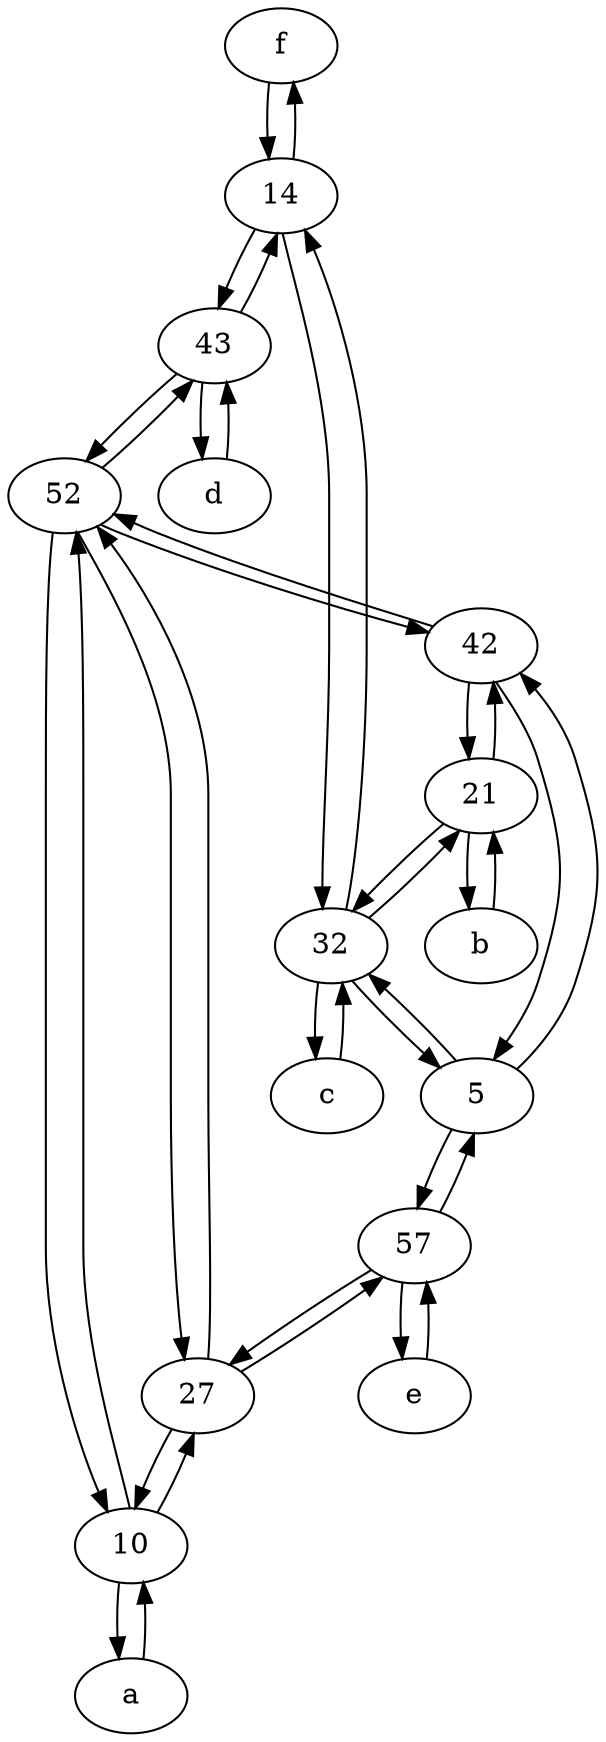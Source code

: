 digraph  {
	f [pos="15,45!"];
	42;
	a [pos="40,10!"];
	32;
	b [pos="50,20!"];
	14;
	10;
	21;
	c [pos="20,10!"];
	d [pos="20,30!"];
	52;
	e [pos="30,50!"];
	43;
	5;
	27;
	57;
	27 -> 52;
	10 -> a;
	14 -> 32;
	52 -> 43;
	b -> 21;
	21 -> 32;
	5 -> 57;
	52 -> 27;
	21 -> 42;
	42 -> 5;
	f -> 14;
	57 -> e;
	d -> 43;
	57 -> 27;
	32 -> c;
	32 -> 5;
	5 -> 32;
	42 -> 21;
	e -> 57;
	57 -> 5;
	32 -> 21;
	42 -> 52;
	21 -> b;
	27 -> 57;
	52 -> 42;
	10 -> 27;
	14 -> 43;
	32 -> 14;
	43 -> 52;
	5 -> 42;
	a -> 10;
	43 -> d;
	27 -> 10;
	c -> 32;
	14 -> f;
	10 -> 52;
	52 -> 10;
	43 -> 14;

	}